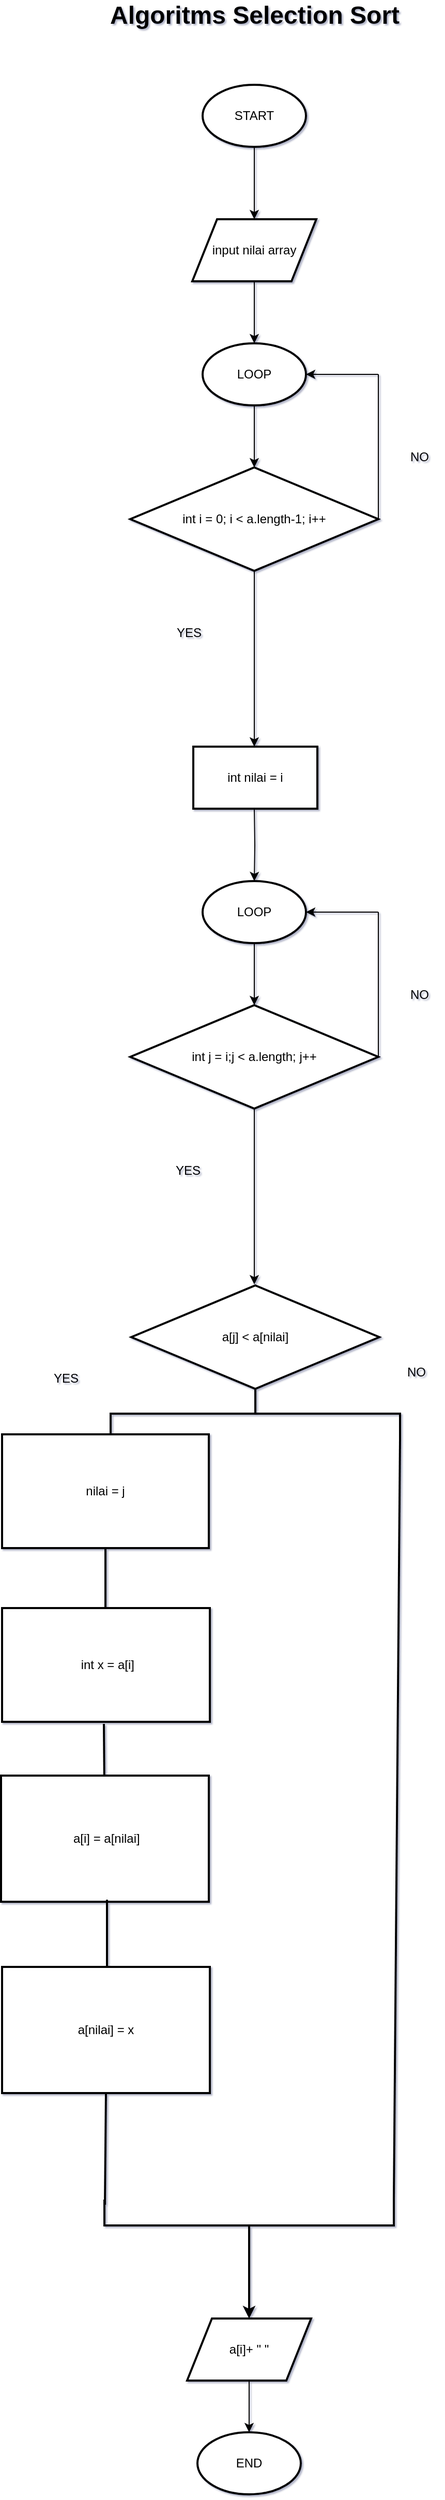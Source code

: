 <mxfile version="13.0.3" type="device"><diagram id="JbcH0RkK1n5o2k5mVWSL" name="Page-1"><mxGraphModel dx="852" dy="534" grid="1" gridSize="10" guides="1" tooltips="1" connect="1" arrows="1" fold="1" page="1" pageScale="1" pageWidth="850" pageHeight="1100" math="0" shadow="1"><root><mxCell id="0"/><mxCell id="1" parent="0"/><mxCell id="M_V1tj8aoIvYW1Nch14F-3" value="" style="edgeStyle=orthogonalEdgeStyle;rounded=0;orthogonalLoop=1;jettySize=auto;html=1;" parent="1" source="M_V1tj8aoIvYW1Nch14F-1" target="M_V1tj8aoIvYW1Nch14F-2" edge="1"><mxGeometry relative="1" as="geometry"/></mxCell><mxCell id="M_V1tj8aoIvYW1Nch14F-1" value="START" style="strokeWidth=2;html=1;shape=mxgraph.flowchart.start_1;whiteSpace=wrap;" parent="1" vertex="1"><mxGeometry x="385" y="200" width="100" height="60" as="geometry"/></mxCell><mxCell id="M_V1tj8aoIvYW1Nch14F-14" value="" style="edgeStyle=orthogonalEdgeStyle;rounded=0;orthogonalLoop=1;jettySize=auto;html=1;" parent="1" source="M_V1tj8aoIvYW1Nch14F-2" target="M_V1tj8aoIvYW1Nch14F-5" edge="1"><mxGeometry relative="1" as="geometry"/></mxCell><mxCell id="M_V1tj8aoIvYW1Nch14F-2" value="input nilai array" style="shape=parallelogram;perimeter=parallelogramPerimeter;whiteSpace=wrap;html=1;strokeWidth=2;" parent="1" vertex="1"><mxGeometry x="375" y="330" width="120" height="60" as="geometry"/></mxCell><mxCell id="M_V1tj8aoIvYW1Nch14F-4" value="" style="edgeStyle=orthogonalEdgeStyle;rounded=0;orthogonalLoop=1;jettySize=auto;html=1;" parent="1" source="M_V1tj8aoIvYW1Nch14F-5" target="M_V1tj8aoIvYW1Nch14F-6" edge="1"><mxGeometry relative="1" as="geometry"/></mxCell><mxCell id="M_V1tj8aoIvYW1Nch14F-5" value="LOOP" style="strokeWidth=2;html=1;shape=mxgraph.flowchart.start_1;whiteSpace=wrap;" parent="1" vertex="1"><mxGeometry x="385" y="450" width="100" height="60" as="geometry"/></mxCell><mxCell id="M_V1tj8aoIvYW1Nch14F-6" value="int i = 0; i &amp;lt; a.length-1; i++" style="strokeWidth=2;html=1;shape=mxgraph.flowchart.decision;whiteSpace=wrap;" parent="1" vertex="1"><mxGeometry x="315" y="570" width="240" height="100" as="geometry"/></mxCell><mxCell id="M_V1tj8aoIvYW1Nch14F-7" value="" style="endArrow=none;html=1;" parent="1" edge="1"><mxGeometry width="50" height="50" relative="1" as="geometry"><mxPoint x="555" y="620" as="sourcePoint"/><mxPoint x="555" y="480" as="targetPoint"/></mxGeometry></mxCell><mxCell id="M_V1tj8aoIvYW1Nch14F-8" value="" style="endArrow=classic;html=1;entryX=1;entryY=0.5;entryDx=0;entryDy=0;entryPerimeter=0;" parent="1" target="M_V1tj8aoIvYW1Nch14F-5" edge="1"><mxGeometry width="50" height="50" relative="1" as="geometry"><mxPoint x="555" y="480" as="sourcePoint"/><mxPoint x="605" y="440" as="targetPoint"/></mxGeometry></mxCell><mxCell id="M_V1tj8aoIvYW1Nch14F-11" value="" style="endArrow=classic;html=1;exitX=0.5;exitY=1;exitDx=0;exitDy=0;exitPerimeter=0;" parent="1" source="M_V1tj8aoIvYW1Nch14F-6" edge="1"><mxGeometry width="50" height="50" relative="1" as="geometry"><mxPoint x="435" y="770" as="sourcePoint"/><mxPoint x="435" y="840" as="targetPoint"/></mxGeometry></mxCell><mxCell id="M_V1tj8aoIvYW1Nch14F-12" value="NO" style="text;html=1;strokeColor=none;fillColor=none;align=center;verticalAlign=middle;whiteSpace=wrap;rounded=0;" parent="1" vertex="1"><mxGeometry x="575" y="550" width="40" height="20" as="geometry"/></mxCell><mxCell id="M_V1tj8aoIvYW1Nch14F-13" value="YES" style="text;html=1;strokeColor=none;fillColor=none;align=center;verticalAlign=middle;whiteSpace=wrap;rounded=0;" parent="1" vertex="1"><mxGeometry x="352" y="720" width="40" height="20" as="geometry"/></mxCell><mxCell id="M_V1tj8aoIvYW1Nch14F-27" value="" style="edgeStyle=orthogonalEdgeStyle;rounded=0;orthogonalLoop=1;jettySize=auto;html=1;" parent="1" target="M_V1tj8aoIvYW1Nch14F-18" edge="1"><mxGeometry relative="1" as="geometry"><mxPoint x="435" y="900" as="sourcePoint"/></mxGeometry></mxCell><mxCell id="M_V1tj8aoIvYW1Nch14F-17" value="" style="edgeStyle=orthogonalEdgeStyle;rounded=0;orthogonalLoop=1;jettySize=auto;html=1;" parent="1" source="M_V1tj8aoIvYW1Nch14F-18" target="M_V1tj8aoIvYW1Nch14F-19" edge="1"><mxGeometry relative="1" as="geometry"/></mxCell><mxCell id="M_V1tj8aoIvYW1Nch14F-18" value="LOOP" style="strokeWidth=2;html=1;shape=mxgraph.flowchart.start_1;whiteSpace=wrap;" parent="1" vertex="1"><mxGeometry x="385" y="970" width="100" height="60" as="geometry"/></mxCell><mxCell id="M_V1tj8aoIvYW1Nch14F-19" value="int j = i;j &amp;lt; a.length; j++" style="strokeWidth=2;html=1;shape=mxgraph.flowchart.decision;whiteSpace=wrap;" parent="1" vertex="1"><mxGeometry x="315" y="1090" width="240" height="100" as="geometry"/></mxCell><mxCell id="M_V1tj8aoIvYW1Nch14F-20" value="" style="endArrow=none;html=1;" parent="1" edge="1"><mxGeometry width="50" height="50" relative="1" as="geometry"><mxPoint x="555" y="1140" as="sourcePoint"/><mxPoint x="555" y="1000" as="targetPoint"/></mxGeometry></mxCell><mxCell id="M_V1tj8aoIvYW1Nch14F-21" value="" style="endArrow=classic;html=1;entryX=1;entryY=0.5;entryDx=0;entryDy=0;entryPerimeter=0;" parent="1" target="M_V1tj8aoIvYW1Nch14F-18" edge="1"><mxGeometry width="50" height="50" relative="1" as="geometry"><mxPoint x="555" y="1000" as="sourcePoint"/><mxPoint x="605" y="960" as="targetPoint"/></mxGeometry></mxCell><mxCell id="M_V1tj8aoIvYW1Nch14F-24" value="" style="endArrow=classic;html=1;exitX=0.5;exitY=1;exitDx=0;exitDy=0;exitPerimeter=0;" parent="1" source="M_V1tj8aoIvYW1Nch14F-19" edge="1"><mxGeometry width="50" height="50" relative="1" as="geometry"><mxPoint x="435" y="1290" as="sourcePoint"/><mxPoint x="435" y="1360" as="targetPoint"/></mxGeometry></mxCell><mxCell id="M_V1tj8aoIvYW1Nch14F-25" value="NO" style="text;html=1;strokeColor=none;fillColor=none;align=center;verticalAlign=middle;whiteSpace=wrap;rounded=0;" parent="1" vertex="1"><mxGeometry x="575" y="1070" width="40" height="20" as="geometry"/></mxCell><mxCell id="M_V1tj8aoIvYW1Nch14F-26" value="YES" style="text;html=1;strokeColor=none;fillColor=none;align=center;verticalAlign=middle;whiteSpace=wrap;rounded=0;" parent="1" vertex="1"><mxGeometry x="351" y="1240" width="40" height="20" as="geometry"/></mxCell><mxCell id="M_V1tj8aoIvYW1Nch14F-28" value="a[j] &amp;lt; a[nilai]" style="strokeWidth=2;html=1;shape=mxgraph.flowchart.decision;whiteSpace=wrap;" parent="1" vertex="1"><mxGeometry x="316" y="1361" width="240" height="100" as="geometry"/></mxCell><mxCell id="M_V1tj8aoIvYW1Nch14F-29" value="" style="strokeWidth=2;html=1;shape=mxgraph.flowchart.annotation_2;align=left;labelPosition=right;pointerEvents=1;rotation=90;" parent="1" vertex="1"><mxGeometry x="411" y="1345" width="50" height="280" as="geometry"/></mxCell><mxCell id="M_V1tj8aoIvYW1Nch14F-30" value="" style="strokeWidth=2;html=1;shape=mxgraph.flowchart.annotation_2;align=left;labelPosition=right;pointerEvents=1;rotation=-90;" parent="1" vertex="1"><mxGeometry x="405" y="2130" width="50" height="280" as="geometry"/></mxCell><mxCell id="M_V1tj8aoIvYW1Nch14F-31" value="NO" style="text;html=1;strokeColor=none;fillColor=none;align=center;verticalAlign=middle;whiteSpace=wrap;rounded=0;" parent="1" vertex="1"><mxGeometry x="572" y="1435" width="40" height="20" as="geometry"/></mxCell><mxCell id="M_V1tj8aoIvYW1Nch14F-32" value="YES" style="text;html=1;strokeColor=none;fillColor=none;align=center;verticalAlign=middle;whiteSpace=wrap;rounded=0;" parent="1" vertex="1"><mxGeometry x="232.5" y="1441" width="40" height="20" as="geometry"/></mxCell><mxCell id="M_V1tj8aoIvYW1Nch14F-33" value="" style="endArrow=none;html=1;strokeWidth=2;exitX=1;exitY=1;exitDx=0;exitDy=0;exitPerimeter=0;entryX=1;entryY=0;entryDx=0;entryDy=0;entryPerimeter=0;" parent="1" source="M_V1tj8aoIvYW1Nch14F-30" target="M_V1tj8aoIvYW1Nch14F-29" edge="1"><mxGeometry width="50" height="50" relative="1" as="geometry"><mxPoint x="576" y="1615" as="sourcePoint"/><mxPoint x="576" y="1620" as="targetPoint"/></mxGeometry></mxCell><mxCell id="M_V1tj8aoIvYW1Nch14F-34" value="nilai = j" style="rounded=0;whiteSpace=wrap;html=1;strokeWidth=2;" parent="1" vertex="1"><mxGeometry x="191" y="1505" width="200" height="110" as="geometry"/></mxCell><mxCell id="M_V1tj8aoIvYW1Nch14F-35" value="&amp;nbsp;int x = a[i]" style="rounded=0;whiteSpace=wrap;html=1;strokeWidth=2;" parent="1" vertex="1"><mxGeometry x="191" y="1673" width="201" height="110" as="geometry"/></mxCell><mxCell id="M_V1tj8aoIvYW1Nch14F-36" value="" style="endArrow=none;html=1;strokeWidth=2;entryX=0.5;entryY=1;entryDx=0;entryDy=0;" parent="1" target="M_V1tj8aoIvYW1Nch14F-34" edge="1"><mxGeometry width="50" height="50" relative="1" as="geometry"><mxPoint x="291" y="1673" as="sourcePoint"/><mxPoint x="295" y="1623" as="targetPoint"/></mxGeometry></mxCell><mxCell id="M_V1tj8aoIvYW1Nch14F-37" value="&amp;nbsp;a[i] = a[nilai]" style="rounded=0;whiteSpace=wrap;html=1;strokeWidth=2;" parent="1" vertex="1"><mxGeometry x="190" y="1835" width="201" height="122" as="geometry"/></mxCell><mxCell id="M_V1tj8aoIvYW1Nch14F-38" value="" style="endArrow=none;html=1;strokeWidth=2;" parent="1" edge="1"><mxGeometry width="50" height="50" relative="1" as="geometry"><mxPoint x="289.91" y="1835.0" as="sourcePoint"/><mxPoint x="289.5" y="1785.0" as="targetPoint"/></mxGeometry></mxCell><mxCell id="M_V1tj8aoIvYW1Nch14F-39" value="" style="endArrow=none;html=1;strokeWidth=2;" parent="1" edge="1"><mxGeometry width="50" height="50" relative="1" as="geometry"><mxPoint x="292.5" y="2025" as="sourcePoint"/><mxPoint x="292.5" y="1955" as="targetPoint"/></mxGeometry></mxCell><mxCell id="M_V1tj8aoIvYW1Nch14F-40" value="" style="endArrow=classic;html=1;strokeWidth=2;exitX=0;exitY=0.5;exitDx=0;exitDy=0;exitPerimeter=0;" parent="1" source="M_V1tj8aoIvYW1Nch14F-30" edge="1"><mxGeometry width="50" height="50" relative="1" as="geometry"><mxPoint x="435.66" y="2085" as="sourcePoint"/><mxPoint x="430" y="2360" as="targetPoint"/></mxGeometry></mxCell><mxCell id="M_V1tj8aoIvYW1Nch14F-43" value="a[nilai] = x" style="rounded=0;whiteSpace=wrap;html=1;strokeWidth=2;" parent="1" vertex="1"><mxGeometry x="191" y="2020" width="201" height="122" as="geometry"/></mxCell><mxCell id="M_V1tj8aoIvYW1Nch14F-44" value="" style="endArrow=none;html=1;strokeWidth=2;entryX=0.5;entryY=1;entryDx=0;entryDy=0;" parent="1" target="M_V1tj8aoIvYW1Nch14F-43" edge="1"><mxGeometry width="50" height="50" relative="1" as="geometry"><mxPoint x="290.5" y="2250" as="sourcePoint"/><mxPoint x="290.5" y="2180" as="targetPoint"/></mxGeometry></mxCell><mxCell id="M_V1tj8aoIvYW1Nch14F-45" value="int nilai = i" style="rounded=0;whiteSpace=wrap;html=1;strokeWidth=2;" parent="1" vertex="1"><mxGeometry x="376" y="840" width="120" height="60" as="geometry"/></mxCell><mxCell id="M_V1tj8aoIvYW1Nch14F-48" value="" style="edgeStyle=orthogonalEdgeStyle;rounded=0;orthogonalLoop=1;jettySize=auto;html=1;" parent="1" source="M_V1tj8aoIvYW1Nch14F-46" target="M_V1tj8aoIvYW1Nch14F-47" edge="1"><mxGeometry relative="1" as="geometry"/></mxCell><mxCell id="M_V1tj8aoIvYW1Nch14F-46" value="a[i]+ &quot; &quot;" style="shape=parallelogram;perimeter=parallelogramPerimeter;whiteSpace=wrap;html=1;strokeWidth=2;" parent="1" vertex="1"><mxGeometry x="370" y="2360" width="120" height="60" as="geometry"/></mxCell><mxCell id="M_V1tj8aoIvYW1Nch14F-47" value="END" style="strokeWidth=2;html=1;shape=mxgraph.flowchart.start_1;whiteSpace=wrap;" parent="1" vertex="1"><mxGeometry x="380" y="2470" width="100" height="60" as="geometry"/></mxCell><mxCell id="HEuHeqmcL4CBg48KWClf-1" value="&lt;font style=&quot;font-size: 24px&quot;&gt;&lt;b&gt;Algoritms Selection Sort&lt;/b&gt;&lt;/font&gt;" style="text;html=1;align=center;verticalAlign=middle;resizable=0;points=[];autosize=1;" parent="1" vertex="1"><mxGeometry x="285" y="123" width="300" height="20" as="geometry"/></mxCell></root></mxGraphModel></diagram></mxfile>